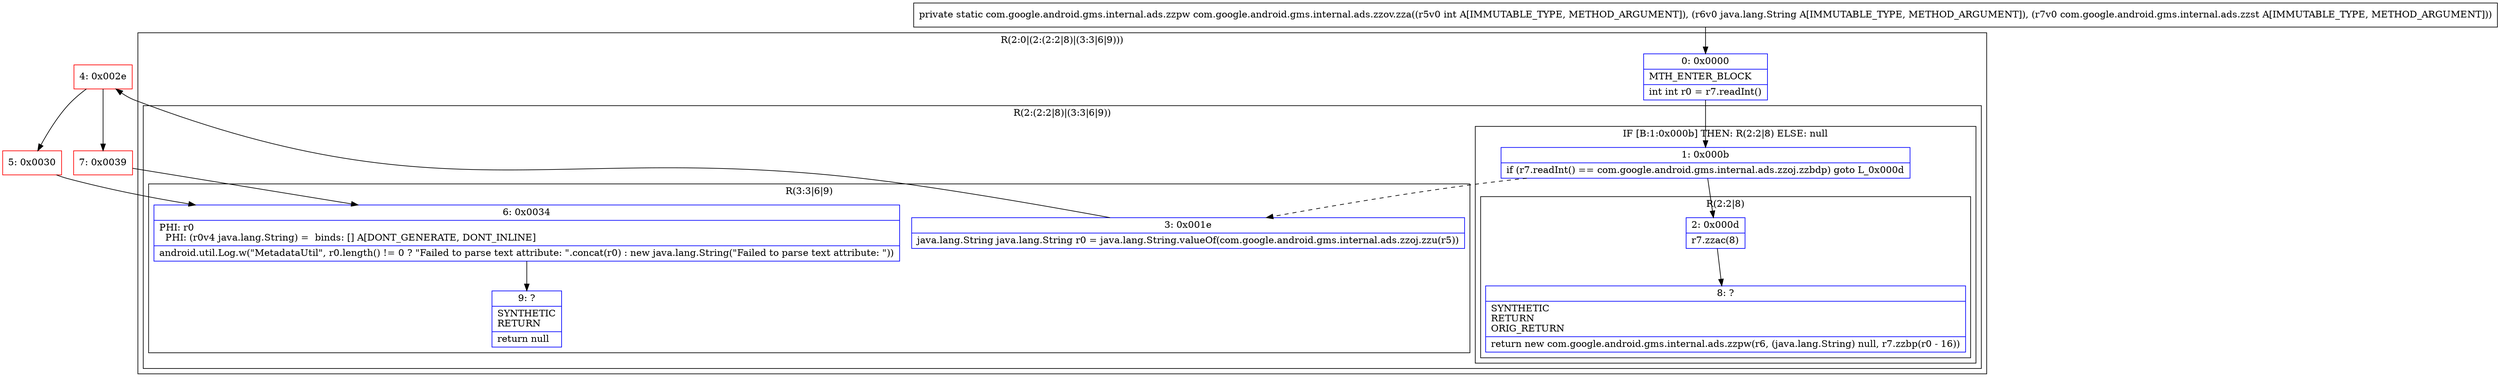 digraph "CFG forcom.google.android.gms.internal.ads.zzov.zza(ILjava\/lang\/String;Lcom\/google\/android\/gms\/internal\/ads\/zzst;)Lcom\/google\/android\/gms\/internal\/ads\/zzpw;" {
subgraph cluster_Region_62245354 {
label = "R(2:0|(2:(2:2|8)|(3:3|6|9)))";
node [shape=record,color=blue];
Node_0 [shape=record,label="{0\:\ 0x0000|MTH_ENTER_BLOCK\l|int int r0 = r7.readInt()\l}"];
subgraph cluster_Region_1075488281 {
label = "R(2:(2:2|8)|(3:3|6|9))";
node [shape=record,color=blue];
subgraph cluster_IfRegion_998108826 {
label = "IF [B:1:0x000b] THEN: R(2:2|8) ELSE: null";
node [shape=record,color=blue];
Node_1 [shape=record,label="{1\:\ 0x000b|if (r7.readInt() == com.google.android.gms.internal.ads.zzoj.zzbdp) goto L_0x000d\l}"];
subgraph cluster_Region_1264932556 {
label = "R(2:2|8)";
node [shape=record,color=blue];
Node_2 [shape=record,label="{2\:\ 0x000d|r7.zzac(8)\l}"];
Node_8 [shape=record,label="{8\:\ ?|SYNTHETIC\lRETURN\lORIG_RETURN\l|return new com.google.android.gms.internal.ads.zzpw(r6, (java.lang.String) null, r7.zzbp(r0 \- 16))\l}"];
}
}
subgraph cluster_Region_1442604367 {
label = "R(3:3|6|9)";
node [shape=record,color=blue];
Node_3 [shape=record,label="{3\:\ 0x001e|java.lang.String java.lang.String r0 = java.lang.String.valueOf(com.google.android.gms.internal.ads.zzoj.zzu(r5))\l}"];
Node_6 [shape=record,label="{6\:\ 0x0034|PHI: r0 \l  PHI: (r0v4 java.lang.String) =  binds: [] A[DONT_GENERATE, DONT_INLINE]\l|android.util.Log.w(\"MetadataUtil\", r0.length() != 0 ? \"Failed to parse text attribute: \".concat(r0) : new java.lang.String(\"Failed to parse text attribute: \"))\l}"];
Node_9 [shape=record,label="{9\:\ ?|SYNTHETIC\lRETURN\l|return null\l}"];
}
}
}
Node_4 [shape=record,color=red,label="{4\:\ 0x002e}"];
Node_5 [shape=record,color=red,label="{5\:\ 0x0030}"];
Node_7 [shape=record,color=red,label="{7\:\ 0x0039}"];
MethodNode[shape=record,label="{private static com.google.android.gms.internal.ads.zzpw com.google.android.gms.internal.ads.zzov.zza((r5v0 int A[IMMUTABLE_TYPE, METHOD_ARGUMENT]), (r6v0 java.lang.String A[IMMUTABLE_TYPE, METHOD_ARGUMENT]), (r7v0 com.google.android.gms.internal.ads.zzst A[IMMUTABLE_TYPE, METHOD_ARGUMENT])) }"];
MethodNode -> Node_0;
Node_0 -> Node_1;
Node_1 -> Node_2;
Node_1 -> Node_3[style=dashed];
Node_2 -> Node_8;
Node_3 -> Node_4;
Node_6 -> Node_9;
Node_4 -> Node_5;
Node_4 -> Node_7;
Node_5 -> Node_6;
Node_7 -> Node_6;
}

